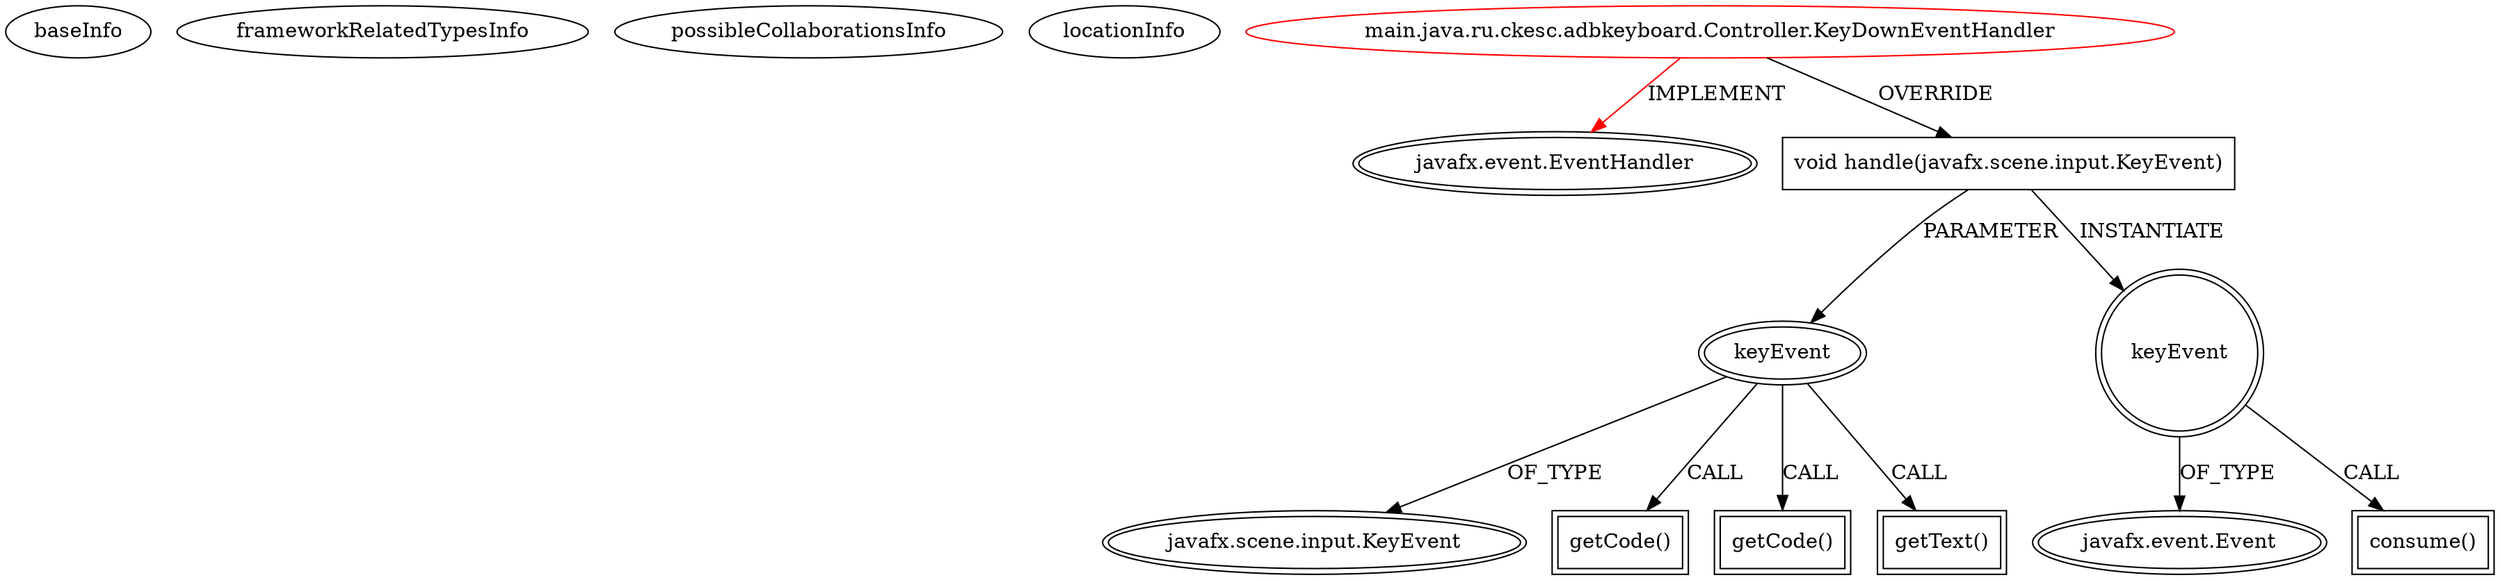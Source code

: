 digraph {
baseInfo[graphId=2278,category="extension_graph",isAnonymous=false,possibleRelation=false]
frameworkRelatedTypesInfo[0="javafx.event.EventHandler"]
possibleCollaborationsInfo[]
locationInfo[projectName="ckesc-AdbKeyMonkey",filePath="/ckesc-AdbKeyMonkey/AdbKeyMonkey-master/src/main/java/ru/ckesc/adbkeyboard/Controller.java",contextSignature="KeyDownEventHandler",graphId="2278"]
0[label="main.java.ru.ckesc.adbkeyboard.Controller.KeyDownEventHandler",vertexType="ROOT_CLIENT_CLASS_DECLARATION",isFrameworkType=false,color=red]
1[label="javafx.event.EventHandler",vertexType="FRAMEWORK_INTERFACE_TYPE",isFrameworkType=true,peripheries=2]
2[label="void handle(javafx.scene.input.KeyEvent)",vertexType="OVERRIDING_METHOD_DECLARATION",isFrameworkType=false,shape=box]
3[label="keyEvent",vertexType="PARAMETER_DECLARATION",isFrameworkType=true,peripheries=2]
4[label="javafx.scene.input.KeyEvent",vertexType="FRAMEWORK_CLASS_TYPE",isFrameworkType=true,peripheries=2]
6[label="getCode()",vertexType="INSIDE_CALL",isFrameworkType=true,peripheries=2,shape=box]
8[label="getCode()",vertexType="INSIDE_CALL",isFrameworkType=true,peripheries=2,shape=box]
10[label="getText()",vertexType="INSIDE_CALL",isFrameworkType=true,peripheries=2,shape=box]
11[label="keyEvent",vertexType="VARIABLE_EXPRESION",isFrameworkType=true,peripheries=2,shape=circle]
13[label="javafx.event.Event",vertexType="FRAMEWORK_CLASS_TYPE",isFrameworkType=true,peripheries=2]
12[label="consume()",vertexType="INSIDE_CALL",isFrameworkType=true,peripheries=2,shape=box]
0->1[label="IMPLEMENT",color=red]
0->2[label="OVERRIDE"]
3->4[label="OF_TYPE"]
2->3[label="PARAMETER"]
3->6[label="CALL"]
3->8[label="CALL"]
3->10[label="CALL"]
2->11[label="INSTANTIATE"]
11->13[label="OF_TYPE"]
11->12[label="CALL"]
}
